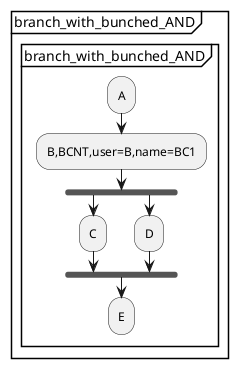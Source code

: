 @startuml
    partition "branch_with_bunched_AND" {
        group "branch_with_bunched_AND"
            :A;
            :B,BCNT,user=B,name=BC1;
            fork
                :C;
            fork again
                :D;
            end fork
            :E;
        end group
    }
@enduml